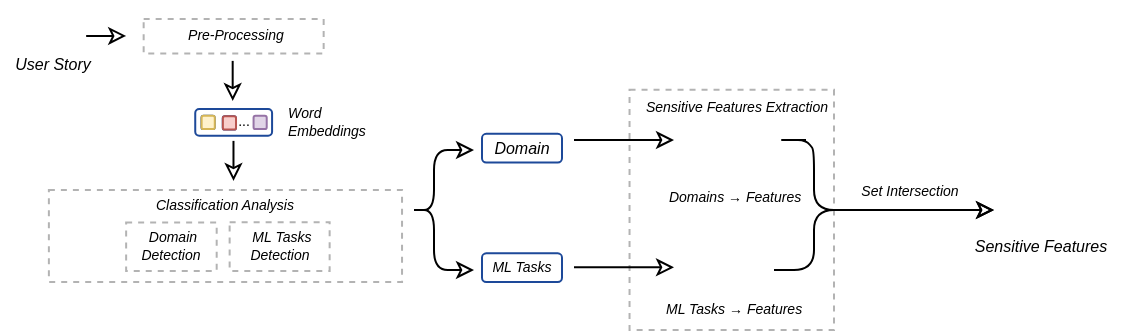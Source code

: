 <mxfile version="20.3.0" type="device"><diagram id="eSE9Am_QV4oR9kGkQLyR" name="Pagina-1"><mxGraphModel dx="1421" dy="816" grid="1" gridSize="10" guides="1" tooltips="1" connect="1" arrows="1" fold="1" page="1" pageScale="1" pageWidth="827" pageHeight="1169" math="0" shadow="0"><root><mxCell id="0"/><mxCell id="1" parent="0"/><mxCell id="GzuOQ9VHWXCuiMjyehL8-58" value="&lt;font style=&quot;font-size: 7px;&quot;&gt;Set Intersection&lt;/font&gt;" style="text;html=1;strokeColor=none;fillColor=none;align=center;verticalAlign=middle;whiteSpace=wrap;rounded=0;fontStyle=2;fontSize=7;" parent="1" vertex="1"><mxGeometry x="600" y="154.48" width="55.86" height="12.94" as="geometry"/></mxCell><mxCell id="_Uf8qDLFvZaErtIR8Bw6-9" value="&lt;div style=&quot;&quot;&gt;&lt;br&gt;&lt;/div&gt;" style="rounded=0;whiteSpace=wrap;html=1;strokeColor=#B3B3B3;fontSize=7;fillColor=none;fontColor=#000000;align=center;dashed=1;fontStyle=2;verticalAlign=top;" parent="1" vertex="1"><mxGeometry x="197.44" y="160" width="176.58" height="46" as="geometry"/></mxCell><mxCell id="GzuOQ9VHWXCuiMjyehL8-32" value="" style="rounded=0;whiteSpace=wrap;html=1;dashed=1;strokeColor=#B3B3B3;fontSize=7;fillColor=none;fontColor=#B3B3B3;" parent="1" vertex="1"><mxGeometry x="487.77" y="109.92" width="102.23" height="120.08" as="geometry"/></mxCell><mxCell id="GzuOQ9VHWXCuiMjyehL8-56" value="ML Tasks →&amp;nbsp;Features&amp;nbsp;" style="text;html=1;strokeColor=none;fillColor=none;align=center;verticalAlign=middle;whiteSpace=wrap;rounded=0;fontStyle=2;fontSize=7;" parent="1" vertex="1"><mxGeometry x="500.4" y="210.73" width="82.23" height="18.19" as="geometry"/></mxCell><mxCell id="MJuXKj4-6PdvKOESG0Rk-2" value="" style="endArrow=classic;html=1;rounded=1;endWidth=12;strokeWidth=1;strokeColor=#000000;startArrow=none;fillColor=#dae8fc;endFill=0;" parent="1" edge="1"><mxGeometry width="50" height="50" relative="1" as="geometry"><mxPoint x="216.07" y="82.99" as="sourcePoint"/><mxPoint x="236.07" y="82.99" as="targetPoint"/><Array as="points"/></mxGeometry></mxCell><mxCell id="iFygawFT_hl8YzWbAmgG-9" value="" style="shape=image;verticalLabelPosition=bottom;labelBackgroundColor=default;verticalAlign=top;aspect=fixed;imageAspect=0;image=https://cdn-icons-png.flaticon.com/512/2620/2620539.png;" parent="1" vertex="1"><mxGeometry x="185.38" y="65.78" width="28.21" height="28.21" as="geometry"/></mxCell><mxCell id="iFygawFT_hl8YzWbAmgG-10" value="User Story" style="text;html=1;strokeColor=none;fillColor=none;align=center;verticalAlign=middle;whiteSpace=wrap;rounded=0;fontStyle=2;fontSize=8;strokeWidth=0;" parent="1" vertex="1"><mxGeometry x="173" y="93.99" width="52.96" height="6.54" as="geometry"/></mxCell><mxCell id="GzuOQ9VHWXCuiMjyehL8-4" value="&lt;div style=&quot;&quot;&gt;&lt;span style=&quot;background-color: initial;&quot;&gt;&amp;nbsp;Pre-Processing&lt;/span&gt;&lt;/div&gt;" style="rounded=0;whiteSpace=wrap;html=1;strokeColor=#B3B3B3;fontSize=7;fillColor=none;fontColor=#000000;align=center;dashed=1;fontStyle=2" parent="1" vertex="1"><mxGeometry x="244.83" y="74.5" width="90" height="17.3" as="geometry"/></mxCell><mxCell id="GzuOQ9VHWXCuiMjyehL8-18" value="&lt;i style=&quot;&quot;&gt;&lt;font style=&quot;font-size: 7px;&quot;&gt;&amp;nbsp;Domain &lt;br&gt;Detection&lt;/font&gt;&lt;/i&gt;" style="rounded=0;whiteSpace=wrap;html=1;dashed=1;strokeColor=#B3B3B3;fontSize=7;fillColor=none;fontColor=#000000;align=center;" parent="1" vertex="1"><mxGeometry x="236.07" y="176.19" width="45.27" height="24.26" as="geometry"/></mxCell><mxCell id="GzuOQ9VHWXCuiMjyehL8-19" value="&lt;font style=&quot;font-size: 7px;&quot;&gt;&amp;nbsp;ML Tasks &lt;br&gt;Detection&lt;/font&gt;" style="rounded=0;whiteSpace=wrap;html=1;dashed=1;strokeColor=#B3B3B3;fontSize=7;fillColor=none;fontColor=#000000;align=center;fontStyle=2" parent="1" vertex="1"><mxGeometry x="287.82" y="176.11" width="50" height="24.34" as="geometry"/></mxCell><mxCell id="GzuOQ9VHWXCuiMjyehL8-21" value="" style="shape=image;verticalLabelPosition=bottom;labelBackgroundColor=default;verticalAlign=top;aspect=fixed;imageAspect=0;image=https://cdn-icons-png.flaticon.com/512/8898/8898434.png;" parent="1" vertex="1"><mxGeometry x="205.54" y="178.28" width="20" height="20" as="geometry"/></mxCell><mxCell id="GzuOQ9VHWXCuiMjyehL8-27" value="" style="shape=image;verticalLabelPosition=bottom;labelBackgroundColor=default;verticalAlign=top;aspect=fixed;imageAspect=0;image=https://cdn-icons-png.flaticon.com/512/2857/2857379.png;" parent="1" vertex="1"><mxGeometry x="342.54" y="178.32" width="20" height="20" as="geometry"/></mxCell><mxCell id="GzuOQ9VHWXCuiMjyehL8-30" value="Domain" style="rounded=1;whiteSpace=wrap;html=1;strokeColor=#1D4999;strokeWidth=1;fontColor=#000000;fontSize=8;fontStyle=2" parent="1" vertex="1"><mxGeometry x="414" y="131.92" width="40" height="14.32" as="geometry"/></mxCell><mxCell id="GzuOQ9VHWXCuiMjyehL8-31" value="ML Tasks" style="rounded=1;whiteSpace=wrap;html=1;strokeColor=#1D4999;strokeWidth=1;fontColor=#000000;fontSize=7;fontStyle=2" parent="1" vertex="1"><mxGeometry x="414" y="191.68" width="40" height="14.32" as="geometry"/></mxCell><mxCell id="GzuOQ9VHWXCuiMjyehL8-36" value="Domains&amp;nbsp;→ Features&amp;nbsp;" style="text;html=1;strokeColor=none;fillColor=none;align=center;verticalAlign=middle;whiteSpace=wrap;rounded=0;fontStyle=2;fontSize=7;" parent="1" vertex="1"><mxGeometry x="495.03" y="155.44" width="92.96" height="16.41" as="geometry"/></mxCell><mxCell id="GzuOQ9VHWXCuiMjyehL8-44" value="&lt;font style=&quot;font-size: 7px; font-weight: normal;&quot;&gt;Classification Analysis&lt;/font&gt;" style="text;html=1;strokeColor=none;fillColor=none;align=center;verticalAlign=middle;whiteSpace=wrap;rounded=0;fontSize=10;fontStyle=3;" parent="1" vertex="1"><mxGeometry x="247.44" y="160" width="76.58" height="11.24" as="geometry"/></mxCell><mxCell id="GzuOQ9VHWXCuiMjyehL8-45" value="&lt;font style=&quot;font-size: 7px;&quot;&gt;Sensitive Features Extraction&lt;/font&gt;" style="text;html=1;strokeColor=none;fillColor=none;align=center;verticalAlign=middle;whiteSpace=wrap;rounded=0;fontSize=7;fontStyle=2;" parent="1" vertex="1"><mxGeometry x="493.14" y="116.54" width="96.74" height="4.05" as="geometry"/></mxCell><mxCell id="GzuOQ9VHWXCuiMjyehL8-54" value="" style="shape=image;verticalLabelPosition=bottom;labelBackgroundColor=default;verticalAlign=top;aspect=fixed;imageAspect=0;image=https://cdn-icons-png.flaticon.com/512/2471/2471463.png;" parent="1" vertex="1"><mxGeometry x="530.23" y="127.22" width="22.56" height="22.56" as="geometry"/></mxCell><mxCell id="GzuOQ9VHWXCuiMjyehL8-57" value="" style="shape=image;verticalLabelPosition=bottom;labelBackgroundColor=default;verticalAlign=top;aspect=fixed;imageAspect=0;image=https://cdn-icons-png.flaticon.com/512/5716/5716668.png;" parent="1" vertex="1"><mxGeometry x="617.93" y="137.8" width="20" height="20" as="geometry"/></mxCell><mxCell id="GzuOQ9VHWXCuiMjyehL8-59" value="" style="shape=image;verticalLabelPosition=bottom;labelBackgroundColor=default;verticalAlign=top;aspect=fixed;imageAspect=0;image=https://cdn-icons-png.flaticon.com/512/7444/7444234.png;" parent="1" vertex="1"><mxGeometry x="680.63" y="157.8" width="25.74" height="25.74" as="geometry"/></mxCell><mxCell id="GzuOQ9VHWXCuiMjyehL8-60" value="Sensitive&amp;nbsp;Features" style="text;html=1;strokeColor=none;fillColor=none;align=center;verticalAlign=middle;whiteSpace=wrap;rounded=0;fontStyle=2;fontSize=8;strokeWidth=0;" parent="1" vertex="1"><mxGeometry x="650" y="183.54" width="87" height="9.55" as="geometry"/></mxCell><mxCell id="GzuOQ9VHWXCuiMjyehL8-61" value="" style="shape=image;verticalLabelPosition=bottom;labelBackgroundColor=default;verticalAlign=top;aspect=fixed;imageAspect=0;image=https://cdn-icons-png.flaticon.com/512/9831/9831389.png;" parent="1" vertex="1"><mxGeometry x="343.54" y="73.65" width="19" height="19" as="geometry"/></mxCell><mxCell id="qC7dTD3-leIUeC2SOOTG-1" value="" style="shape=image;verticalLabelPosition=bottom;labelBackgroundColor=default;verticalAlign=top;aspect=fixed;imageAspect=0;image=https://cdn-icons-png.flaticon.com/512/2471/2471463.png;" parent="1" vertex="1"><mxGeometry x="524.87" y="188.17" width="22.56" height="22.56" as="geometry"/></mxCell><mxCell id="_Uf8qDLFvZaErtIR8Bw6-28" value="" style="endArrow=classic;html=1;rounded=1;endWidth=12;strokeWidth=1;strokeColor=#000000;startArrow=none;fillColor=#dae8fc;endFill=0;" parent="1" edge="1"><mxGeometry width="50" height="50" relative="1" as="geometry"><mxPoint x="380" y="170" as="sourcePoint"/><mxPoint x="410" y="140" as="targetPoint"/><Array as="points"><mxPoint x="390" y="170"/><mxPoint x="390" y="140"/></Array></mxGeometry></mxCell><mxCell id="_Uf8qDLFvZaErtIR8Bw6-1" value="" style="endArrow=classic;html=1;rounded=1;endWidth=12;strokeWidth=1;strokeColor=#000000;startArrow=none;fillColor=#dae8fc;endFill=0;" parent="1" edge="1"><mxGeometry width="50" height="50" relative="1" as="geometry"><mxPoint x="289.34" y="95.44" as="sourcePoint"/><mxPoint x="289.34" y="115.44" as="targetPoint"/><Array as="points"/></mxGeometry></mxCell><mxCell id="GzuOQ9VHWXCuiMjyehL8-9" value="" style="rounded=1;whiteSpace=wrap;html=1;strokeColor=#1D4999;strokeWidth=1;fontColor=#000000;" parent="1" vertex="1"><mxGeometry x="270.62" y="119.553" width="38.42" height="13.333" as="geometry"/></mxCell><mxCell id="GzuOQ9VHWXCuiMjyehL8-5" value="" style="rounded=1;whiteSpace=wrap;html=1;strokeColor=#1D4999;strokeWidth=1;fontColor=#000000;" parent="1" vertex="1"><mxGeometry x="273.757" y="122.887" width="6.577" height="6.667" as="geometry"/></mxCell><mxCell id="GzuOQ9VHWXCuiMjyehL8-13" value="" style="rounded=1;whiteSpace=wrap;html=1;strokeColor=#d6b656;strokeWidth=1;fontSize=5;fillColor=#fff2cc;align=left;verticalAlign=top;" parent="1" vertex="1"><mxGeometry x="273.81" y="122.887" width="6.577" height="6.667" as="geometry"/></mxCell><mxCell id="GzuOQ9VHWXCuiMjyehL8-15" value="..." style="text;html=1;strokeColor=none;fillColor=none;align=center;verticalAlign=middle;whiteSpace=wrap;rounded=0;strokeWidth=0;fontSize=7;fontColor=#000000;" parent="1" vertex="1"><mxGeometry x="290.39" y="122.89" width="9.96" height="6.67" as="geometry"/></mxCell><mxCell id="GzuOQ9VHWXCuiMjyehL8-6" value="" style="rounded=1;whiteSpace=wrap;html=1;strokeColor=#1D4999;strokeWidth=1;fontColor=#000000;" parent="1" vertex="1"><mxGeometry x="284.383" y="123.147" width="6.577" height="6.667" as="geometry"/></mxCell><mxCell id="GzuOQ9VHWXCuiMjyehL8-8" value="" style="rounded=1;whiteSpace=wrap;html=1;strokeColor=#9673a6;strokeWidth=1;fontSize=5;fillColor=#e1d5e7;" parent="1" vertex="1"><mxGeometry x="299.785" y="122.887" width="6.577" height="6.667" as="geometry"/></mxCell><mxCell id="GzuOQ9VHWXCuiMjyehL8-14" value="" style="rounded=1;whiteSpace=wrap;html=1;strokeColor=#b85450;strokeWidth=1;fontSize=5;fillColor=#f8cecc;" parent="1" vertex="1"><mxGeometry x="284.436" y="123.147" width="6.577" height="6.667" as="geometry"/></mxCell><mxCell id="GzuOQ9VHWXCuiMjyehL8-12" value="Word Embeddings" style="text;html=1;strokeColor=none;fillColor=none;align=left;verticalAlign=middle;whiteSpace=wrap;rounded=0;fontStyle=2;fontSize=7;strokeWidth=0;" parent="1" vertex="1"><mxGeometry x="315.36" y="124.77" width="58.66" height="2.89" as="geometry"/></mxCell><mxCell id="3v5sAdhUfUwLoQPuJzuF-11" value="" style="endArrow=classic;html=1;rounded=1;endWidth=12;strokeWidth=1;strokeColor=#000000;startArrow=none;fillColor=#dae8fc;endFill=0;" parent="1" edge="1"><mxGeometry width="50" height="50" relative="1" as="geometry"><mxPoint x="380" y="170" as="sourcePoint"/><mxPoint x="410" y="200" as="targetPoint"/><Array as="points"><mxPoint x="390" y="170"/><mxPoint x="390" y="200"/></Array></mxGeometry></mxCell><mxCell id="3v5sAdhUfUwLoQPuJzuF-12" value="" style="endArrow=classic;html=1;rounded=1;endWidth=12;strokeWidth=1;strokeColor=#000000;startArrow=none;fillColor=#dae8fc;endFill=0;" parent="1" edge="1"><mxGeometry width="50" height="50" relative="1" as="geometry"><mxPoint x="460" y="135" as="sourcePoint"/><mxPoint x="510" y="135" as="targetPoint"/><Array as="points"/></mxGeometry></mxCell><mxCell id="3v5sAdhUfUwLoQPuJzuF-13" value="" style="endArrow=classic;html=1;rounded=1;endWidth=12;strokeWidth=1;strokeColor=#000000;startArrow=none;fillColor=#dae8fc;endFill=0;" parent="1" edge="1"><mxGeometry width="50" height="50" relative="1" as="geometry"><mxPoint x="460" y="198.65" as="sourcePoint"/><mxPoint x="510" y="198.65" as="targetPoint"/><Array as="points"/></mxGeometry></mxCell><mxCell id="_Uf8qDLFvZaErtIR8Bw6-32" value="" style="endArrow=classic;html=1;rounded=1;endWidth=12;strokeWidth=1;strokeColor=#000000;startArrow=none;fillColor=#dae8fc;endFill=0;" parent="1" edge="1"><mxGeometry width="50" height="50" relative="1" as="geometry"><mxPoint x="560" y="200" as="sourcePoint"/><mxPoint x="670" y="170" as="targetPoint"/><Array as="points"><mxPoint x="560" y="200"/><mxPoint x="580" y="200"/><mxPoint x="580" y="170"/></Array></mxGeometry></mxCell><mxCell id="_Uf8qDLFvZaErtIR8Bw6-34" value="" style="endArrow=classic;html=1;rounded=1;endWidth=12;strokeWidth=1;strokeColor=#000000;startArrow=none;fillColor=#dae8fc;endFill=0;" parent="1" edge="1"><mxGeometry width="50" height="50" relative="1" as="geometry"><mxPoint x="576" y="135" as="sourcePoint"/><mxPoint x="670" y="170" as="targetPoint"/><Array as="points"><mxPoint x="560" y="135"/><mxPoint x="576" y="135"/><mxPoint x="580" y="140"/><mxPoint x="580" y="170"/></Array></mxGeometry></mxCell><mxCell id="3v5sAdhUfUwLoQPuJzuF-18" value="" style="endArrow=classic;html=1;rounded=1;endWidth=12;strokeWidth=1;strokeColor=#000000;startArrow=none;fillColor=#dae8fc;endFill=0;" parent="1" edge="1"><mxGeometry width="50" height="50" relative="1" as="geometry"><mxPoint x="289.74" y="135.44" as="sourcePoint"/><mxPoint x="289.74" y="155.44" as="targetPoint"/><Array as="points"/></mxGeometry></mxCell></root></mxGraphModel></diagram></mxfile>